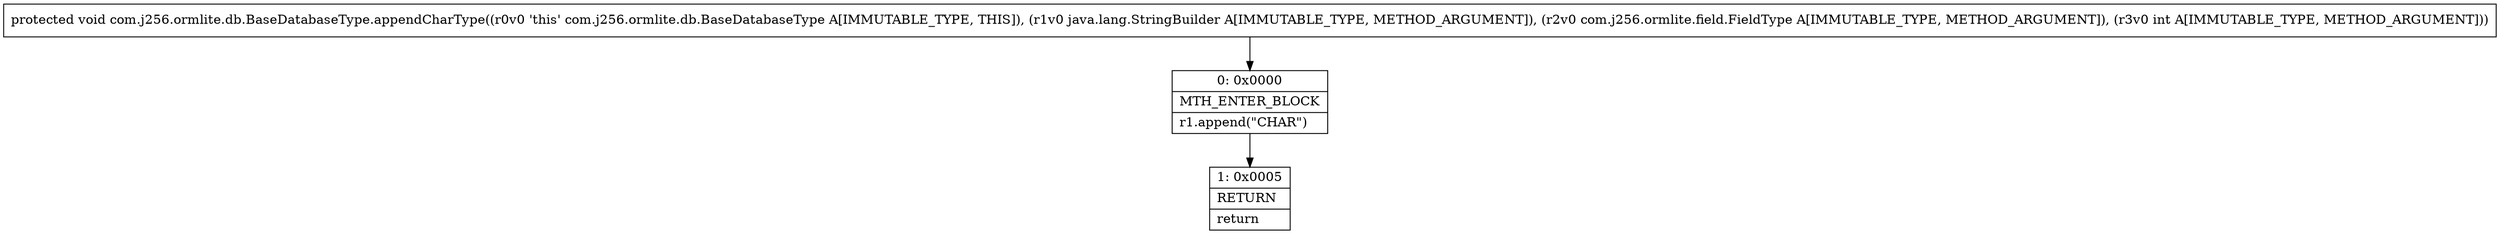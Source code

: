 digraph "CFG forcom.j256.ormlite.db.BaseDatabaseType.appendCharType(Ljava\/lang\/StringBuilder;Lcom\/j256\/ormlite\/field\/FieldType;I)V" {
Node_0 [shape=record,label="{0\:\ 0x0000|MTH_ENTER_BLOCK\l|r1.append(\"CHAR\")\l}"];
Node_1 [shape=record,label="{1\:\ 0x0005|RETURN\l|return\l}"];
MethodNode[shape=record,label="{protected void com.j256.ormlite.db.BaseDatabaseType.appendCharType((r0v0 'this' com.j256.ormlite.db.BaseDatabaseType A[IMMUTABLE_TYPE, THIS]), (r1v0 java.lang.StringBuilder A[IMMUTABLE_TYPE, METHOD_ARGUMENT]), (r2v0 com.j256.ormlite.field.FieldType A[IMMUTABLE_TYPE, METHOD_ARGUMENT]), (r3v0 int A[IMMUTABLE_TYPE, METHOD_ARGUMENT])) }"];
MethodNode -> Node_0;
Node_0 -> Node_1;
}

